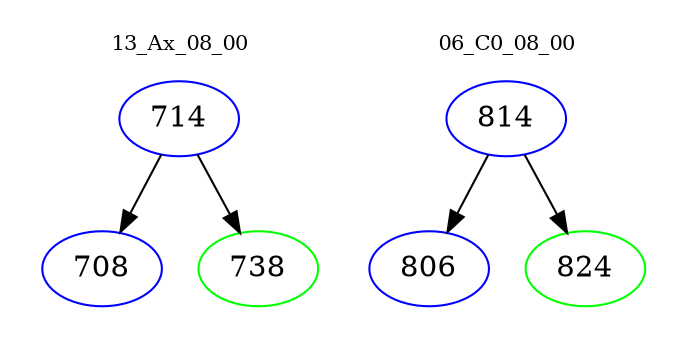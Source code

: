 digraph{
subgraph cluster_0 {
color = white
label = "13_Ax_08_00";
fontsize=10;
T0_714 [label="714", color="blue"]
T0_714 -> T0_708 [color="black"]
T0_708 [label="708", color="blue"]
T0_714 -> T0_738 [color="black"]
T0_738 [label="738", color="green"]
}
subgraph cluster_1 {
color = white
label = "06_C0_08_00";
fontsize=10;
T1_814 [label="814", color="blue"]
T1_814 -> T1_806 [color="black"]
T1_806 [label="806", color="blue"]
T1_814 -> T1_824 [color="black"]
T1_824 [label="824", color="green"]
}
}

